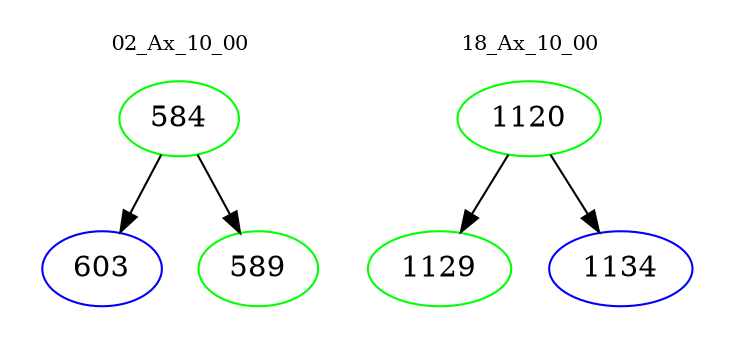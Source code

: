 digraph{
subgraph cluster_0 {
color = white
label = "02_Ax_10_00";
fontsize=10;
T0_584 [label="584", color="green"]
T0_584 -> T0_603 [color="black"]
T0_603 [label="603", color="blue"]
T0_584 -> T0_589 [color="black"]
T0_589 [label="589", color="green"]
}
subgraph cluster_1 {
color = white
label = "18_Ax_10_00";
fontsize=10;
T1_1120 [label="1120", color="green"]
T1_1120 -> T1_1129 [color="black"]
T1_1129 [label="1129", color="green"]
T1_1120 -> T1_1134 [color="black"]
T1_1134 [label="1134", color="blue"]
}
}
